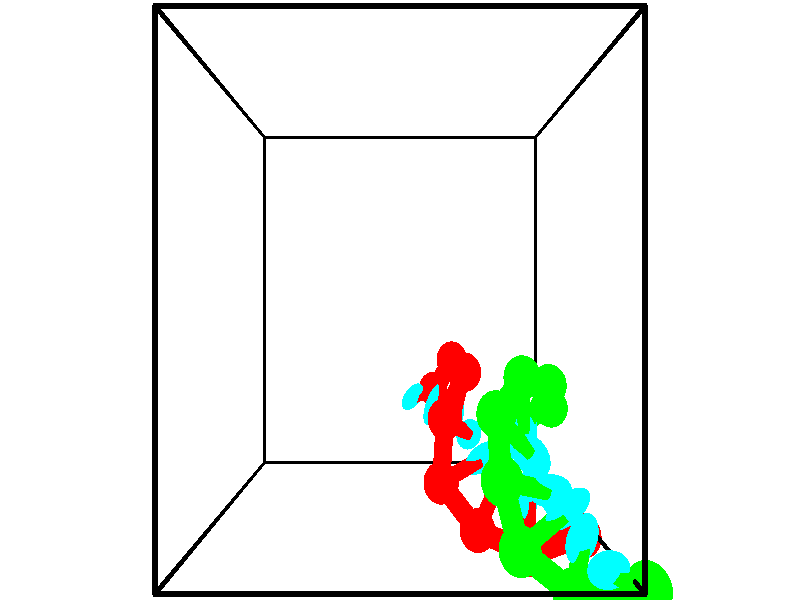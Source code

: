 // switches for output
#declare DRAW_BASES = 1; // possible values are 0, 1; only relevant for DNA ribbons
#declare DRAW_BASES_TYPE = 3; // possible values are 1, 2, 3; only relevant for DNA ribbons
#declare DRAW_FOG = 0; // set to 1 to enable fog

#include "colors.inc"

#include "transforms.inc"
background { rgb <1, 1, 1>}

#default {
   normal{
       ripples 0.25
       frequency 0.20
       turbulence 0.2
       lambda 5
   }
	finish {
		phong 0.1
		phong_size 40.
	}
}

// original window dimensions: 1024x640


// camera settings

camera {
	sky <-0, 1, 0>
	up <-0, 1, 0>
	right 1.6 * <1, 0, 0>
	location <2.5, 2.5, 11.1562>
	look_at <2.5, 2.5, 2.5>
	direction <0, 0, -8.6562>
	angle 67.0682
}


# declare cpy_camera_pos = <2.5, 2.5, 11.1562>;
# if (DRAW_FOG = 1)
fog {
	fog_type 2
	up vnormalize(cpy_camera_pos)
	color rgbt<1,1,1,0.3>
	distance 1e-5
	fog_alt 3e-3
	fog_offset 4
}
# end


// LIGHTS

# declare lum = 6;
global_settings {
	ambient_light rgb lum * <0.05, 0.05, 0.05>
	max_trace_level 15
}# declare cpy_direct_light_amount = 0.25;
light_source
{	1000 * <-1, -1, 1>,
	rgb lum * cpy_direct_light_amount
	parallel
}

light_source
{	1000 * <1, 1, -1>,
	rgb lum * cpy_direct_light_amount
	parallel
}

// strand 0

// nucleotide -1

// particle -1
sphere {
	<3.085928, 1.191959, 0.511500> 0.250000
	pigment { color rgbt <1,0,0,0> }
	no_shadow
}
cylinder {
	<2.873505, 1.172256, 0.849861>,  <2.746051, 1.160435, 1.052878>, 0.100000
	pigment { color rgbt <1,0,0,0> }
	no_shadow
}
cylinder {
	<2.873505, 1.172256, 0.849861>,  <3.085928, 1.191959, 0.511500>, 0.100000
	pigment { color rgbt <1,0,0,0> }
	no_shadow
}

// particle -1
sphere {
	<2.873505, 1.172256, 0.849861> 0.100000
	pigment { color rgbt <1,0,0,0> }
	no_shadow
}
sphere {
	0, 1
	scale<0.080000,0.200000,0.300000>
	matrix <0.778640, -0.422127, 0.464250,
		0.334212, 0.905197, 0.262526,
		-0.531058, -0.049255, 0.845903,
		2.714187, 1.157480, 1.103632>
	pigment { color rgbt <0,1,1,0> }
	no_shadow
}
cylinder {
	<3.357337, 1.677177, 1.140700>,  <3.085928, 1.191959, 0.511500>, 0.130000
	pigment { color rgbt <1,0,0,0> }
	no_shadow
}

// nucleotide -1

// particle -1
sphere {
	<3.357337, 1.677177, 1.140700> 0.250000
	pigment { color rgbt <1,0,0,0> }
	no_shadow
}
cylinder {
	<3.177483, 1.341961, 1.264324>,  <3.069570, 1.140831, 1.338498>, 0.100000
	pigment { color rgbt <1,0,0,0> }
	no_shadow
}
cylinder {
	<3.177483, 1.341961, 1.264324>,  <3.357337, 1.677177, 1.140700>, 0.100000
	pigment { color rgbt <1,0,0,0> }
	no_shadow
}

// particle -1
sphere {
	<3.177483, 1.341961, 1.264324> 0.100000
	pigment { color rgbt <1,0,0,0> }
	no_shadow
}
sphere {
	0, 1
	scale<0.080000,0.200000,0.300000>
	matrix <0.807863, -0.233950, 0.540948,
		-0.381031, 0.492907, 0.782213,
		-0.449636, -0.838039, 0.309059,
		3.042592, 1.090549, 1.357042>
	pigment { color rgbt <0,1,1,0> }
	no_shadow
}
cylinder {
	<3.487792, 1.579461, 1.921989>,  <3.357337, 1.677177, 1.140700>, 0.130000
	pigment { color rgbt <1,0,0,0> }
	no_shadow
}

// nucleotide -1

// particle -1
sphere {
	<3.487792, 1.579461, 1.921989> 0.250000
	pigment { color rgbt <1,0,0,0> }
	no_shadow
}
cylinder {
	<3.401585, 1.214184, 1.783638>,  <3.349860, 0.995018, 1.700627>, 0.100000
	pigment { color rgbt <1,0,0,0> }
	no_shadow
}
cylinder {
	<3.401585, 1.214184, 1.783638>,  <3.487792, 1.579461, 1.921989>, 0.100000
	pigment { color rgbt <1,0,0,0> }
	no_shadow
}

// particle -1
sphere {
	<3.401585, 1.214184, 1.783638> 0.100000
	pigment { color rgbt <1,0,0,0> }
	no_shadow
}
sphere {
	0, 1
	scale<0.080000,0.200000,0.300000>
	matrix <0.587760, -0.404165, 0.700849,
		-0.779802, -0.052248, 0.623843,
		-0.215518, -0.913193, -0.345878,
		3.336929, 0.940226, 1.679875>
	pigment { color rgbt <0,1,1,0> }
	no_shadow
}
cylinder {
	<3.148585, 1.072642, 2.463512>,  <3.487792, 1.579461, 1.921989>, 0.130000
	pigment { color rgbt <1,0,0,0> }
	no_shadow
}

// nucleotide -1

// particle -1
sphere {
	<3.148585, 1.072642, 2.463512> 0.250000
	pigment { color rgbt <1,0,0,0> }
	no_shadow
}
cylinder {
	<3.378799, 0.913734, 2.177593>,  <3.516928, 0.818390, 2.006042>, 0.100000
	pigment { color rgbt <1,0,0,0> }
	no_shadow
}
cylinder {
	<3.378799, 0.913734, 2.177593>,  <3.148585, 1.072642, 2.463512>, 0.100000
	pigment { color rgbt <1,0,0,0> }
	no_shadow
}

// particle -1
sphere {
	<3.378799, 0.913734, 2.177593> 0.100000
	pigment { color rgbt <1,0,0,0> }
	no_shadow
}
sphere {
	0, 1
	scale<0.080000,0.200000,0.300000>
	matrix <0.632730, -0.337427, 0.696991,
		-0.518086, -0.853417, 0.057164,
		0.575535, -0.397271, -0.714798,
		3.551460, 0.794554, 1.963154>
	pigment { color rgbt <0,1,1,0> }
	no_shadow
}
cylinder {
	<3.085482, 0.329256, 2.554139>,  <3.148585, 1.072642, 2.463512>, 0.130000
	pigment { color rgbt <1,0,0,0> }
	no_shadow
}

// nucleotide -1

// particle -1
sphere {
	<3.085482, 0.329256, 2.554139> 0.250000
	pigment { color rgbt <1,0,0,0> }
	no_shadow
}
cylinder {
	<3.439377, 0.471581, 2.433712>,  <3.651713, 0.556975, 2.361456>, 0.100000
	pigment { color rgbt <1,0,0,0> }
	no_shadow
}
cylinder {
	<3.439377, 0.471581, 2.433712>,  <3.085482, 0.329256, 2.554139>, 0.100000
	pigment { color rgbt <1,0,0,0> }
	no_shadow
}

// particle -1
sphere {
	<3.439377, 0.471581, 2.433712> 0.100000
	pigment { color rgbt <1,0,0,0> }
	no_shadow
}
sphere {
	0, 1
	scale<0.080000,0.200000,0.300000>
	matrix <0.416543, -0.313778, 0.853250,
		0.209127, -0.880308, -0.425821,
		0.884736, 0.355811, -0.301067,
		3.704798, 0.578324, 2.343392>
	pigment { color rgbt <0,1,1,0> }
	no_shadow
}
cylinder {
	<3.586630, -0.194972, 2.685473>,  <3.085482, 0.329256, 2.554139>, 0.130000
	pigment { color rgbt <1,0,0,0> }
	no_shadow
}

// nucleotide -1

// particle -1
sphere {
	<3.586630, -0.194972, 2.685473> 0.250000
	pigment { color rgbt <1,0,0,0> }
	no_shadow
}
cylinder {
	<3.778683, 0.154610, 2.655327>,  <3.893914, 0.364358, 2.637239>, 0.100000
	pigment { color rgbt <1,0,0,0> }
	no_shadow
}
cylinder {
	<3.778683, 0.154610, 2.655327>,  <3.586630, -0.194972, 2.685473>, 0.100000
	pigment { color rgbt <1,0,0,0> }
	no_shadow
}

// particle -1
sphere {
	<3.778683, 0.154610, 2.655327> 0.100000
	pigment { color rgbt <1,0,0,0> }
	no_shadow
}
sphere {
	0, 1
	scale<0.080000,0.200000,0.300000>
	matrix <0.602951, -0.266400, 0.751985,
		0.637122, -0.406493, -0.654858,
		0.480131, 0.873953, -0.075366,
		3.922722, 0.416796, 2.632717>
	pigment { color rgbt <0,1,1,0> }
	no_shadow
}
cylinder {
	<4.285038, -0.409770, 2.848873>,  <3.586630, -0.194972, 2.685473>, 0.130000
	pigment { color rgbt <1,0,0,0> }
	no_shadow
}

// nucleotide -1

// particle -1
sphere {
	<4.285038, -0.409770, 2.848873> 0.250000
	pigment { color rgbt <1,0,0,0> }
	no_shadow
}
cylinder {
	<4.267979, -0.011288, 2.879223>,  <4.257743, 0.227801, 2.897433>, 0.100000
	pigment { color rgbt <1,0,0,0> }
	no_shadow
}
cylinder {
	<4.267979, -0.011288, 2.879223>,  <4.285038, -0.409770, 2.848873>, 0.100000
	pigment { color rgbt <1,0,0,0> }
	no_shadow
}

// particle -1
sphere {
	<4.267979, -0.011288, 2.879223> 0.100000
	pigment { color rgbt <1,0,0,0> }
	no_shadow
}
sphere {
	0, 1
	scale<0.080000,0.200000,0.300000>
	matrix <0.619064, -0.033258, 0.784636,
		0.784182, 0.080436, -0.615296,
		-0.042649, 0.996205, 0.075876,
		4.255184, 0.287574, 2.901985>
	pigment { color rgbt <0,1,1,0> }
	no_shadow
}
cylinder {
	<4.950474, -0.140820, 3.028104>,  <4.285038, -0.409770, 2.848873>, 0.130000
	pigment { color rgbt <1,0,0,0> }
	no_shadow
}

// nucleotide -1

// particle -1
sphere {
	<4.950474, -0.140820, 3.028104> 0.250000
	pigment { color rgbt <1,0,0,0> }
	no_shadow
}
cylinder {
	<4.700485, 0.141479, 3.161568>,  <4.550492, 0.310859, 3.241646>, 0.100000
	pigment { color rgbt <1,0,0,0> }
	no_shadow
}
cylinder {
	<4.700485, 0.141479, 3.161568>,  <4.950474, -0.140820, 3.028104>, 0.100000
	pigment { color rgbt <1,0,0,0> }
	no_shadow
}

// particle -1
sphere {
	<4.700485, 0.141479, 3.161568> 0.100000
	pigment { color rgbt <1,0,0,0> }
	no_shadow
}
sphere {
	0, 1
	scale<0.080000,0.200000,0.300000>
	matrix <0.510200, 0.045769, 0.858837,
		0.590851, 0.706983, -0.388677,
		-0.624973, 0.705747, 0.333660,
		4.512993, 0.353204, 3.261666>
	pigment { color rgbt <0,1,1,0> }
	no_shadow
}
// strand 1

// nucleotide -1

// particle -1
sphere {
	<5.252062, -0.167696, 4.465737> 0.250000
	pigment { color rgbt <0,1,0,0> }
	no_shadow
}
cylinder {
	<4.939618, -0.001122, 4.651833>,  <4.752151, 0.098823, 4.763490>, 0.100000
	pigment { color rgbt <0,1,0,0> }
	no_shadow
}
cylinder {
	<4.939618, -0.001122, 4.651833>,  <5.252062, -0.167696, 4.465737>, 0.100000
	pigment { color rgbt <0,1,0,0> }
	no_shadow
}

// particle -1
sphere {
	<4.939618, -0.001122, 4.651833> 0.100000
	pigment { color rgbt <0,1,0,0> }
	no_shadow
}
sphere {
	0, 1
	scale<0.080000,0.200000,0.300000>
	matrix <-0.297505, 0.406868, -0.863683,
		-0.548961, -0.813043, -0.193917,
		-0.781110, 0.416437, 0.465239,
		4.705285, 0.123810, 4.791404>
	pigment { color rgbt <0,1,1,0> }
	no_shadow
}
cylinder {
	<4.531506, -0.355924, 4.135491>,  <5.252062, -0.167696, 4.465737>, 0.130000
	pigment { color rgbt <0,1,0,0> }
	no_shadow
}

// nucleotide -1

// particle -1
sphere {
	<4.531506, -0.355924, 4.135491> 0.250000
	pigment { color rgbt <0,1,0,0> }
	no_shadow
}
cylinder {
	<4.529478, 0.006256, 4.305260>,  <4.528261, 0.223564, 4.407121>, 0.100000
	pigment { color rgbt <0,1,0,0> }
	no_shadow
}
cylinder {
	<4.529478, 0.006256, 4.305260>,  <4.531506, -0.355924, 4.135491>, 0.100000
	pigment { color rgbt <0,1,0,0> }
	no_shadow
}

// particle -1
sphere {
	<4.529478, 0.006256, 4.305260> 0.100000
	pigment { color rgbt <0,1,0,0> }
	no_shadow
}
sphere {
	0, 1
	scale<0.080000,0.200000,0.300000>
	matrix <-0.281988, 0.405907, -0.869323,
		-0.959405, -0.124089, 0.253268,
		-0.005070, 0.905451, 0.424421,
		4.527957, 0.277891, 4.432586>
	pigment { color rgbt <0,1,1,0> }
	no_shadow
}
cylinder {
	<3.919696, 0.023396, 4.010206>,  <4.531506, -0.355924, 4.135491>, 0.130000
	pigment { color rgbt <0,1,0,0> }
	no_shadow
}

// nucleotide -1

// particle -1
sphere {
	<3.919696, 0.023396, 4.010206> 0.250000
	pigment { color rgbt <0,1,0,0> }
	no_shadow
}
cylinder {
	<4.228491, 0.272530, 4.060982>,  <4.413768, 0.422010, 4.091447>, 0.100000
	pigment { color rgbt <0,1,0,0> }
	no_shadow
}
cylinder {
	<4.228491, 0.272530, 4.060982>,  <3.919696, 0.023396, 4.010206>, 0.100000
	pigment { color rgbt <0,1,0,0> }
	no_shadow
}

// particle -1
sphere {
	<4.228491, 0.272530, 4.060982> 0.100000
	pigment { color rgbt <0,1,0,0> }
	no_shadow
}
sphere {
	0, 1
	scale<0.080000,0.200000,0.300000>
	matrix <-0.206929, 0.435081, -0.876290,
		-0.601013, 0.650217, 0.464759,
		0.771987, 0.622834, 0.126940,
		4.460087, 0.459380, 4.099064>
	pigment { color rgbt <0,1,1,0> }
	no_shadow
}
cylinder {
	<3.711648, 0.708894, 3.987993>,  <3.919696, 0.023396, 4.010206>, 0.130000
	pigment { color rgbt <0,1,0,0> }
	no_shadow
}

// nucleotide -1

// particle -1
sphere {
	<3.711648, 0.708894, 3.987993> 0.250000
	pigment { color rgbt <0,1,0,0> }
	no_shadow
}
cylinder {
	<4.076056, 0.615265, 3.852196>,  <4.294700, 0.559088, 3.770717>, 0.100000
	pigment { color rgbt <0,1,0,0> }
	no_shadow
}
cylinder {
	<4.076056, 0.615265, 3.852196>,  <3.711648, 0.708894, 3.987993>, 0.100000
	pigment { color rgbt <0,1,0,0> }
	no_shadow
}

// particle -1
sphere {
	<4.076056, 0.615265, 3.852196> 0.100000
	pigment { color rgbt <0,1,0,0> }
	no_shadow
}
sphere {
	0, 1
	scale<0.080000,0.200000,0.300000>
	matrix <-0.221397, 0.416921, -0.881567,
		0.347892, 0.878287, 0.327999,
		0.911018, -0.234072, -0.339494,
		4.349361, 0.545043, 3.750348>
	pigment { color rgbt <0,1,1,0> }
	no_shadow
}
cylinder {
	<3.716158, 1.298804, 3.532484>,  <3.711648, 0.708894, 3.987993>, 0.130000
	pigment { color rgbt <0,1,0,0> }
	no_shadow
}

// nucleotide -1

// particle -1
sphere {
	<3.716158, 1.298804, 3.532484> 0.250000
	pigment { color rgbt <0,1,0,0> }
	no_shadow
}
cylinder {
	<3.994203, 1.025124, 3.444221>,  <4.161029, 0.860915, 3.391264>, 0.100000
	pigment { color rgbt <0,1,0,0> }
	no_shadow
}
cylinder {
	<3.994203, 1.025124, 3.444221>,  <3.716158, 1.298804, 3.532484>, 0.100000
	pigment { color rgbt <0,1,0,0> }
	no_shadow
}

// particle -1
sphere {
	<3.994203, 1.025124, 3.444221> 0.100000
	pigment { color rgbt <0,1,0,0> }
	no_shadow
}
sphere {
	0, 1
	scale<0.080000,0.200000,0.300000>
	matrix <-0.178082, 0.133490, -0.974919,
		0.696495, 0.716973, -0.029053,
		0.695112, -0.684200, -0.220655,
		4.202736, 0.819863, 3.378025>
	pigment { color rgbt <0,1,1,0> }
	no_shadow
}
cylinder {
	<4.154018, 1.625387, 2.986549>,  <3.716158, 1.298804, 3.532484>, 0.130000
	pigment { color rgbt <0,1,0,0> }
	no_shadow
}

// nucleotide -1

// particle -1
sphere {
	<4.154018, 1.625387, 2.986549> 0.250000
	pigment { color rgbt <0,1,0,0> }
	no_shadow
}
cylinder {
	<4.161784, 1.225914, 2.967552>,  <4.166444, 0.986230, 2.956154>, 0.100000
	pigment { color rgbt <0,1,0,0> }
	no_shadow
}
cylinder {
	<4.161784, 1.225914, 2.967552>,  <4.154018, 1.625387, 2.986549>, 0.100000
	pigment { color rgbt <0,1,0,0> }
	no_shadow
}

// particle -1
sphere {
	<4.161784, 1.225914, 2.967552> 0.100000
	pigment { color rgbt <0,1,0,0> }
	no_shadow
}
sphere {
	0, 1
	scale<0.080000,0.200000,0.300000>
	matrix <-0.142222, 0.044258, -0.988845,
		0.989645, 0.025953, -0.141175,
		0.019415, -0.998683, -0.047491,
		4.167609, 0.926309, 2.953305>
	pigment { color rgbt <0,1,1,0> }
	no_shadow
}
cylinder {
	<4.635430, 1.482846, 2.484488>,  <4.154018, 1.625387, 2.986549>, 0.130000
	pigment { color rgbt <0,1,0,0> }
	no_shadow
}

// nucleotide -1

// particle -1
sphere {
	<4.635430, 1.482846, 2.484488> 0.250000
	pigment { color rgbt <0,1,0,0> }
	no_shadow
}
cylinder {
	<4.403670, 1.159615, 2.527016>,  <4.264614, 0.965676, 2.552532>, 0.100000
	pigment { color rgbt <0,1,0,0> }
	no_shadow
}
cylinder {
	<4.403670, 1.159615, 2.527016>,  <4.635430, 1.482846, 2.484488>, 0.100000
	pigment { color rgbt <0,1,0,0> }
	no_shadow
}

// particle -1
sphere {
	<4.403670, 1.159615, 2.527016> 0.100000
	pigment { color rgbt <0,1,0,0> }
	no_shadow
}
sphere {
	0, 1
	scale<0.080000,0.200000,0.300000>
	matrix <-0.182565, 0.001543, -0.983192,
		0.794334, -0.589072, -0.148421,
		-0.579400, -0.808079, 0.106318,
		4.229850, 0.917191, 2.558911>
	pigment { color rgbt <0,1,1,0> }
	no_shadow
}
cylinder {
	<4.806208, 1.127738, 1.923007>,  <4.635430, 1.482846, 2.484488>, 0.130000
	pigment { color rgbt <0,1,0,0> }
	no_shadow
}

// nucleotide -1

// particle -1
sphere {
	<4.806208, 1.127738, 1.923007> 0.250000
	pigment { color rgbt <0,1,0,0> }
	no_shadow
}
cylinder {
	<4.461712, 0.976112, 2.058403>,  <4.255014, 0.885137, 2.139641>, 0.100000
	pigment { color rgbt <0,1,0,0> }
	no_shadow
}
cylinder {
	<4.461712, 0.976112, 2.058403>,  <4.806208, 1.127738, 1.923007>, 0.100000
	pigment { color rgbt <0,1,0,0> }
	no_shadow
}

// particle -1
sphere {
	<4.461712, 0.976112, 2.058403> 0.100000
	pigment { color rgbt <0,1,0,0> }
	no_shadow
}
sphere {
	0, 1
	scale<0.080000,0.200000,0.300000>
	matrix <-0.354537, -0.029042, -0.934591,
		0.364101, -0.924914, -0.109380,
		-0.861240, -0.379065, 0.338491,
		4.203340, 0.862393, 2.159950>
	pigment { color rgbt <0,1,1,0> }
	no_shadow
}
// box output
cylinder {
	<0.000000, 0.000000, 0.000000>,  <5.000000, 0.000000, 0.000000>, 0.025000
	pigment { color rgbt <0,0,0,0> }
	no_shadow
}
cylinder {
	<0.000000, 0.000000, 0.000000>,  <0.000000, 5.000000, 0.000000>, 0.025000
	pigment { color rgbt <0,0,0,0> }
	no_shadow
}
cylinder {
	<0.000000, 0.000000, 0.000000>,  <0.000000, 0.000000, 5.000000>, 0.025000
	pigment { color rgbt <0,0,0,0> }
	no_shadow
}
cylinder {
	<5.000000, 5.000000, 5.000000>,  <0.000000, 5.000000, 5.000000>, 0.025000
	pigment { color rgbt <0,0,0,0> }
	no_shadow
}
cylinder {
	<5.000000, 5.000000, 5.000000>,  <5.000000, 0.000000, 5.000000>, 0.025000
	pigment { color rgbt <0,0,0,0> }
	no_shadow
}
cylinder {
	<5.000000, 5.000000, 5.000000>,  <5.000000, 5.000000, 0.000000>, 0.025000
	pigment { color rgbt <0,0,0,0> }
	no_shadow
}
cylinder {
	<0.000000, 0.000000, 5.000000>,  <0.000000, 5.000000, 5.000000>, 0.025000
	pigment { color rgbt <0,0,0,0> }
	no_shadow
}
cylinder {
	<0.000000, 0.000000, 5.000000>,  <5.000000, 0.000000, 5.000000>, 0.025000
	pigment { color rgbt <0,0,0,0> }
	no_shadow
}
cylinder {
	<5.000000, 5.000000, 0.000000>,  <0.000000, 5.000000, 0.000000>, 0.025000
	pigment { color rgbt <0,0,0,0> }
	no_shadow
}
cylinder {
	<5.000000, 5.000000, 0.000000>,  <5.000000, 0.000000, 0.000000>, 0.025000
	pigment { color rgbt <0,0,0,0> }
	no_shadow
}
cylinder {
	<5.000000, 0.000000, 5.000000>,  <5.000000, 0.000000, 0.000000>, 0.025000
	pigment { color rgbt <0,0,0,0> }
	no_shadow
}
cylinder {
	<0.000000, 5.000000, 0.000000>,  <0.000000, 5.000000, 5.000000>, 0.025000
	pigment { color rgbt <0,0,0,0> }
	no_shadow
}
// end of box output
